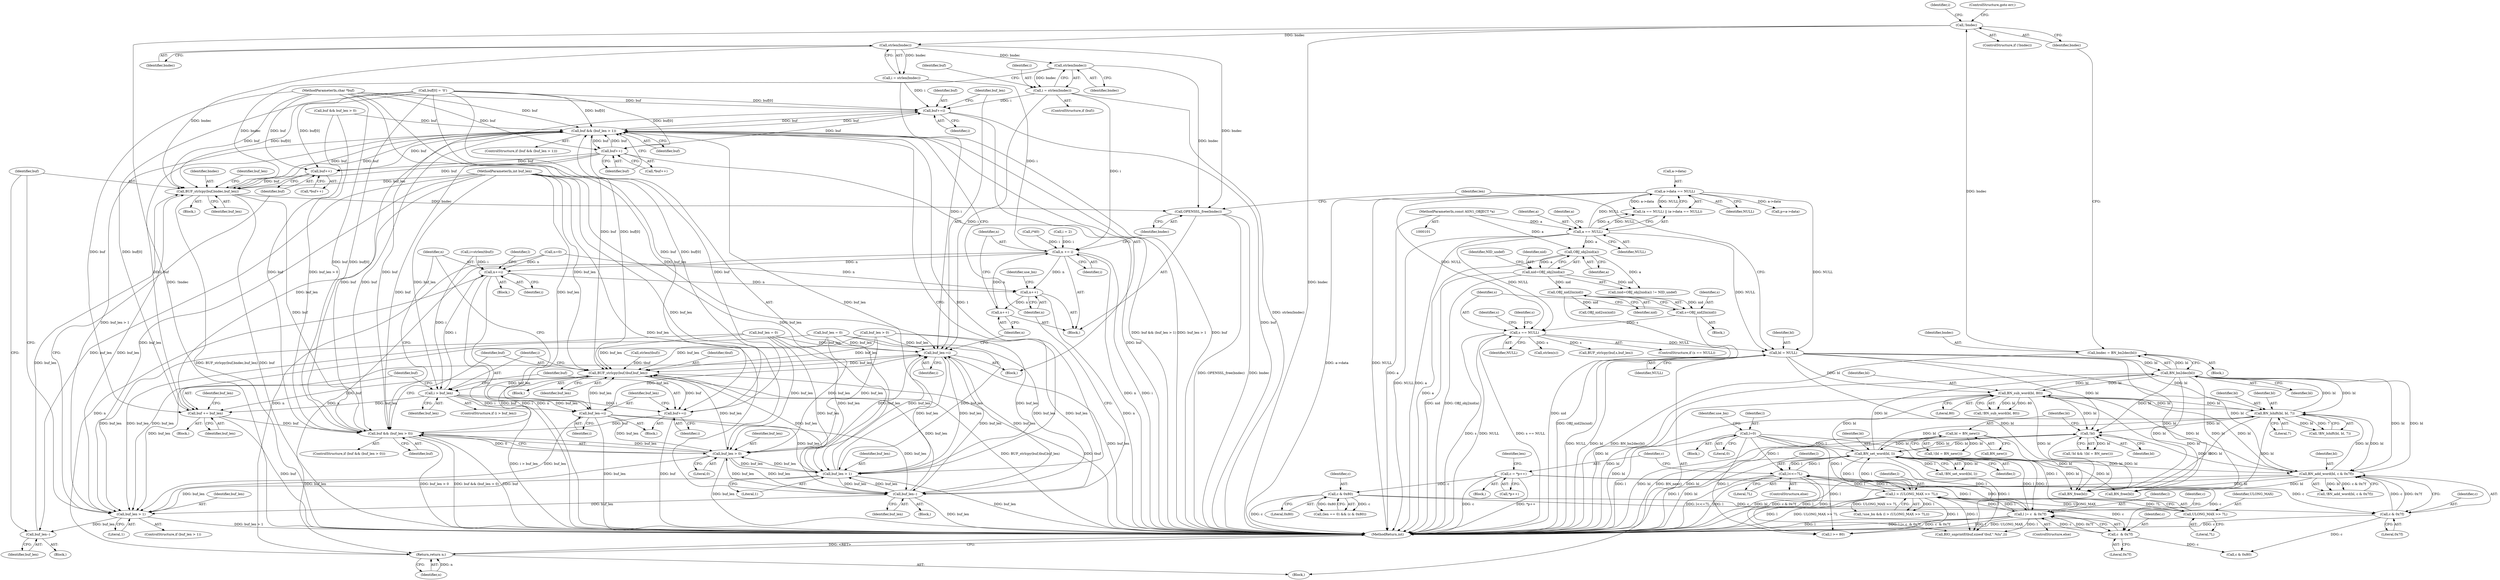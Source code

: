 digraph "0_openssl_0042fb5fd1c9d257d713b15a1f45da05cf5c1c87@API" {
"1000384" [label="(Call,strlen(bndec))"];
"1000378" [label="(Call,strlen(bndec))"];
"1000373" [label="(Call,!bndec)"];
"1000368" [label="(Call,bndec = BN_bn2dec(bl))"];
"1000370" [label="(Call,BN_bn2dec(bl))"];
"1000311" [label="(Call,BN_sub_word(bl, 80))"];
"1000283" [label="(Call,BN_lshift(bl, bl, 7))"];
"1000194" [label="(Call,bl = NULL)"];
"1000136" [label="(Call,a->data == NULL)"];
"1000133" [label="(Call,a == NULL)"];
"1000104" [label="(MethodParameterIn,const ASN1_OBJECT *a)"];
"1000159" [label="(Call,s == NULL)"];
"1000154" [label="(Call,s=OBJ_nid2ln(nid))"];
"1000156" [label="(Call,OBJ_nid2ln(nid))"];
"1000148" [label="(Call,nid=OBJ_obj2nid(a))"];
"1000150" [label="(Call,OBJ_obj2nid(a))"];
"1000271" [label="(Call,BN_set_word(bl, l))"];
"1000262" [label="(Call,!bl)"];
"1000232" [label="(Call,BN_add_word(bl, c & 0x7f))"];
"1000234" [label="(Call,c & 0x7f)"];
"1000211" [label="(Call,c = *p++)"];
"1000223" [label="(Call,c & 0x80)"];
"1000265" [label="(Call,bl = BN_new())"];
"1000289" [label="(Call,l<<=7L)"];
"1000254" [label="(Call,l > (ULONG_MAX >> 7L))"];
"1000239" [label="(Call,l |= c  & 0x7f)"];
"1000202" [label="(Call,l=0)"];
"1000241" [label="(Call,c  & 0x7f)"];
"1000256" [label="(Call,ULONG_MAX >> 7L)"];
"1000382" [label="(Call,i = strlen(bndec))"];
"1000414" [label="(Call,buf+=i)"];
"1000343" [label="(Call,buf && (buf_len > 1))"];
"1000351" [label="(Call,buf++)"];
"1000396" [label="(Call,buf++)"];
"1000405" [label="(Call,BUF_strlcpy(buf,bndec,buf_len))"];
"1000425" [label="(Call,OPENSSL_free(bndec))"];
"1000440" [label="(Call,buf && (buf_len > 0))"];
"1000446" [label="(Call,BUF_strlcpy(buf,tbuf,buf_len))"];
"1000451" [label="(Call,i > buf_len)"];
"1000455" [label="(Call,buf += buf_len)"];
"1000463" [label="(Call,buf+=i)"];
"1000466" [label="(Call,buf_len-=i)"];
"1000345" [label="(Call,buf_len > 1)"];
"1000360" [label="(Call,buf_len--)"];
"1000390" [label="(Call,buf_len > 1)"];
"1000403" [label="(Call,buf_len--)"];
"1000417" [label="(Call,buf_len-=i)"];
"1000442" [label="(Call,buf_len > 0)"];
"1000469" [label="(Call,n+=i)"];
"1000362" [label="(Call,n++)"];
"1000420" [label="(Call,n++)"];
"1000422" [label="(Call,n += i)"];
"1000479" [label="(Return,return n;)"];
"1000379" [label="(Identifier,bndec)"];
"1000360" [label="(Call,buf_len--)"];
"1000339" [label="(Call,i*40)"];
"1000242" [label="(Identifier,c)"];
"1000311" [label="(Call,BN_sub_word(bl, 80))"];
"1000376" [label="(Call,i = strlen(bndec))"];
"1000417" [label="(Call,buf_len-=i)"];
"1000413" [label="(Block,)"];
"1000186" [label="(Call,p=a->data)"];
"1000285" [label="(Identifier,bl)"];
"1000265" [label="(Call,bl = BN_new())"];
"1000419" [label="(Identifier,i)"];
"1000258" [label="(Literal,7L)"];
"1000234" [label="(Call,c & 0x7f)"];
"1000150" [label="(Call,OBJ_obj2nid(a))"];
"1000422" [label="(Call,n += i)"];
"1000382" [label="(Call,i = strlen(bndec))"];
"1000416" [label="(Identifier,i)"];
"1000163" [label="(Identifier,s)"];
"1000271" [label="(Call,BN_set_word(bl, l))"];
"1000346" [label="(Identifier,buf_len)"];
"1000374" [label="(Identifier,bndec)"];
"1000134" [label="(Identifier,a)"];
"1000294" [label="(Block,)"];
"1000428" [label="(Block,)"];
"1000456" [label="(Identifier,buf)"];
"1000194" [label="(Call,bl = NULL)"];
"1000159" [label="(Call,s == NULL)"];
"1000403" [label="(Call,buf_len--)"];
"1000410" [label="(Identifier,buf_len)"];
"1000420" [label="(Call,n++)"];
"1000373" [label="(Call,!bndec)"];
"1000343" [label="(Call,buf && (buf_len > 1))"];
"1000255" [label="(Identifier,l)"];
"1000263" [label="(Identifier,bl)"];
"1000225" [label="(Literal,0x80)"];
"1000362" [label="(Call,n++)"];
"1000254" [label="(Call,l > (ULONG_MAX >> 7L))"];
"1000465" [label="(Identifier,i)"];
"1000158" [label="(ControlStructure,if (s == NULL))"];
"1000351" [label="(Call,buf++)"];
"1000442" [label="(Call,buf_len > 0)"];
"1000447" [label="(Identifier,buf)"];
"1000458" [label="(Call,buf_len = 0)"];
"1000213" [label="(Call,*p++)"];
"1000453" [label="(Identifier,buf_len)"];
"1000435" [label="(Call,i=strlen(tbuf))"];
"1000251" [label="(Call,!use_bn && (l > (ULONG_MAX >> 7L)))"];
"1000202" [label="(Call,l=0)"];
"1000133" [label="(Call,a == NULL)"];
"1000154" [label="(Call,s=OBJ_nid2ln(nid))"];
"1000201" [label="(Block,)"];
"1000121" [label="(Call,buf && buf_len > 0)"];
"1000407" [label="(Identifier,bndec)"];
"1000404" [label="(Identifier,buf_len)"];
"1000439" [label="(ControlStructure,if (buf && (buf_len > 0)))"];
"1000421" [label="(Identifier,n)"];
"1000347" [label="(Literal,1)"];
"1000256" [label="(Call,ULONG_MAX >> 7L)"];
"1000219" [label="(Call,(len == 0) && (c & 0x80))"];
"1000283" [label="(Call,BN_lshift(bl, bl, 7))"];
"1000418" [label="(Identifier,buf_len)"];
"1000286" [label="(Literal,7)"];
"1000470" [label="(Identifier,n)"];
"1000455" [label="(Call,buf += buf_len)"];
"1000240" [label="(Identifier,l)"];
"1000462" [label="(Block,)"];
"1000212" [label="(Identifier,c)"];
"1000440" [label="(Call,buf && (buf_len > 0))"];
"1000393" [label="(Block,)"];
"1000423" [label="(Identifier,n)"];
"1000352" [label="(Identifier,buf)"];
"1000383" [label="(Identifier,i)"];
"1000284" [label="(Identifier,bl)"];
"1000445" [label="(Block,)"];
"1000206" [label="(Identifier,use_bn)"];
"1000164" [label="(Call,OBJ_nid2sn(nid))"];
"1000273" [label="(Identifier,l)"];
"1000147" [label="(Call,(nid=OBJ_obj2nid(a)) != NID_undef)"];
"1000261" [label="(Call,!bl && !(bl = BN_new()))"];
"1000388" [label="(Block,)"];
"1000451" [label="(Call,i > buf_len)"];
"1000457" [label="(Identifier,buf_len)"];
"1000415" [label="(Identifier,buf)"];
"1000312" [label="(Identifier,bl)"];
"1000480" [label="(Identifier,n)"];
"1000138" [label="(Identifier,a)"];
"1000196" [label="(Identifier,NULL)"];
"1000477" [label="(Call,BN_free(bl))"];
"1000157" [label="(Identifier,nid)"];
"1000223" [label="(Call,c & 0x80)"];
"1000387" [label="(Identifier,buf)"];
"1000109" [label="(Call,n=0)"];
"1000363" [label="(Identifier,n)"];
"1000450" [label="(ControlStructure,if (i > buf_len))"];
"1000211" [label="(Call,c = *p++)"];
"1000153" [label="(Block,)"];
"1000103" [label="(MethodParameterIn,int buf_len)"];
"1000377" [label="(Identifier,i)"];
"1000156" [label="(Call,OBJ_nid2ln(nid))"];
"1000291" [label="(Literal,7L)"];
"1000429" [label="(Call,BIO_snprintf(tbuf,sizeof tbuf,\".%lu\",l))"];
"1000371" [label="(Identifier,bl)"];
"1000484" [label="(Call,BN_free(bl))"];
"1000368" [label="(Call,bndec = BN_bn2dec(bl))"];
"1000262" [label="(Call,!bl)"];
"1000290" [label="(Identifier,l)"];
"1000270" [label="(Call,!BN_set_word(bl, l))"];
"1000123" [label="(Call,buf_len > 0)"];
"1000489" [label="(MethodReturn,int)"];
"1000469" [label="(Call,n+=i)"];
"1000414" [label="(Call,buf+=i)"];
"1000344" [label="(Identifier,buf)"];
"1000241" [label="(Call,c  & 0x7f)"];
"1000140" [label="(Identifier,NULL)"];
"1000232" [label="(Call,BN_add_word(bl, c & 0x7f))"];
"1000209" [label="(Block,)"];
"1000372" [label="(ControlStructure,if (!bndec))"];
"1000235" [label="(Identifier,c)"];
"1000161" [label="(Identifier,NULL)"];
"1000257" [label="(Identifier,ULONG_MAX)"];
"1000236" [label="(Literal,0x7f)"];
"1000350" [label="(Call,*buf++)"];
"1000137" [label="(Call,a->data)"];
"1000303" [label="(Call,i = 2)"];
"1000342" [label="(ControlStructure,if (buf && (buf_len > 1)))"];
"1000282" [label="(Call,!BN_lshift(bl, bl, 7))"];
"1000199" [label="(Identifier,len)"];
"1000155" [label="(Identifier,s)"];
"1000408" [label="(Identifier,buf_len)"];
"1000247" [label="(Identifier,c)"];
"1000204" [label="(Literal,0)"];
"1000425" [label="(Call,OPENSSL_free(bndec))"];
"1000136" [label="(Call,a->data == NULL)"];
"1000177" [label="(Call,strlen(s))"];
"1000167" [label="(Identifier,s)"];
"1000448" [label="(Identifier,tbuf)"];
"1000473" [label="(Identifier,l)"];
"1000395" [label="(Call,*buf++)"];
"1000406" [label="(Identifier,buf)"];
"1000195" [label="(Identifier,bl)"];
"1000459" [label="(Identifier,buf_len)"];
"1000463" [label="(Call,buf+=i)"];
"1000452" [label="(Identifier,i)"];
"1000106" [label="(Block,)"];
"1000267" [label="(Call,BN_new())"];
"1000437" [label="(Call,strlen(tbuf))"];
"1000466" [label="(Call,buf_len-=i)"];
"1000171" [label="(Call,BUF_strlcpy(buf,s,buf_len))"];
"1000238" [label="(ControlStructure,else)"];
"1000397" [label="(Identifier,buf)"];
"1000365" [label="(Identifier,use_bn)"];
"1000149" [label="(Identifier,nid)"];
"1000246" [label="(Call,c & 0x80)"];
"1000151" [label="(Identifier,a)"];
"1000272" [label="(Identifier,bl)"];
"1000239" [label="(Call,l |= c  & 0x7f)"];
"1000264" [label="(Call,!(bl = BN_new()))"];
"1000479" [label="(Return,return n;)"];
"1000366" [label="(Block,)"];
"1000313" [label="(Literal,80)"];
"1000160" [label="(Identifier,s)"];
"1000361" [label="(Identifier,buf_len)"];
"1000369" [label="(Identifier,bndec)"];
"1000266" [label="(Identifier,bl)"];
"1000389" [label="(ControlStructure,if (buf_len > 1))"];
"1000446" [label="(Call,BUF_strlcpy(buf,tbuf,buf_len))"];
"1000203" [label="(Identifier,l)"];
"1000345" [label="(Call,buf_len > 1)"];
"1000348" [label="(Block,)"];
"1000224" [label="(Identifier,c)"];
"1000233" [label="(Identifier,bl)"];
"1000444" [label="(Literal,0)"];
"1000380" [label="(ControlStructure,if (buf))"];
"1000467" [label="(Identifier,buf_len)"];
"1000385" [label="(Identifier,bndec)"];
"1000152" [label="(Identifier,NID_undef)"];
"1000288" [label="(ControlStructure,else)"];
"1000126" [label="(Call,buf[0] = '\0')"];
"1000299" [label="(Call,l >= 80)"];
"1000243" [label="(Literal,0x7f)"];
"1000391" [label="(Identifier,buf_len)"];
"1000424" [label="(Identifier,i)"];
"1000148" [label="(Call,nid=OBJ_obj2nid(a))"];
"1000378" [label="(Call,strlen(bndec))"];
"1000132" [label="(Call,(a == NULL) || (a->data == NULL))"];
"1000135" [label="(Identifier,NULL)"];
"1000384" [label="(Call,strlen(bndec))"];
"1000405" [label="(Call,BUF_strlcpy(buf,bndec,buf_len))"];
"1000289" [label="(Call,l<<=7L)"];
"1000396" [label="(Call,buf++)"];
"1000449" [label="(Identifier,buf_len)"];
"1000390" [label="(Call,buf_len > 1)"];
"1000454" [label="(Block,)"];
"1000375" [label="(ControlStructure,goto err;)"];
"1000441" [label="(Identifier,buf)"];
"1000468" [label="(Identifier,i)"];
"1000426" [label="(Identifier,bndec)"];
"1000231" [label="(Call,!BN_add_word(bl, c & 0x7f))"];
"1000464" [label="(Identifier,buf)"];
"1000471" [label="(Identifier,i)"];
"1000310" [label="(Call,!BN_sub_word(bl, 80))"];
"1000104" [label="(MethodParameterIn,const ASN1_OBJECT *a)"];
"1000443" [label="(Identifier,buf_len)"];
"1000409" [label="(Call,buf_len = 0)"];
"1000102" [label="(MethodParameterIn,char *buf)"];
"1000392" [label="(Literal,1)"];
"1000217" [label="(Identifier,len)"];
"1000370" [label="(Call,BN_bn2dec(bl))"];
"1000384" -> "1000382"  [label="AST: "];
"1000384" -> "1000385"  [label="CFG: "];
"1000385" -> "1000384"  [label="AST: "];
"1000382" -> "1000384"  [label="CFG: "];
"1000384" -> "1000382"  [label="DDG: bndec"];
"1000378" -> "1000384"  [label="DDG: bndec"];
"1000384" -> "1000405"  [label="DDG: bndec"];
"1000384" -> "1000425"  [label="DDG: bndec"];
"1000378" -> "1000376"  [label="AST: "];
"1000378" -> "1000379"  [label="CFG: "];
"1000379" -> "1000378"  [label="AST: "];
"1000376" -> "1000378"  [label="CFG: "];
"1000378" -> "1000376"  [label="DDG: bndec"];
"1000373" -> "1000378"  [label="DDG: bndec"];
"1000378" -> "1000405"  [label="DDG: bndec"];
"1000378" -> "1000425"  [label="DDG: bndec"];
"1000373" -> "1000372"  [label="AST: "];
"1000373" -> "1000374"  [label="CFG: "];
"1000374" -> "1000373"  [label="AST: "];
"1000375" -> "1000373"  [label="CFG: "];
"1000377" -> "1000373"  [label="CFG: "];
"1000373" -> "1000489"  [label="DDG: !bndec"];
"1000373" -> "1000489"  [label="DDG: bndec"];
"1000368" -> "1000373"  [label="DDG: bndec"];
"1000368" -> "1000366"  [label="AST: "];
"1000368" -> "1000370"  [label="CFG: "];
"1000369" -> "1000368"  [label="AST: "];
"1000370" -> "1000368"  [label="AST: "];
"1000374" -> "1000368"  [label="CFG: "];
"1000368" -> "1000489"  [label="DDG: BN_bn2dec(bl)"];
"1000370" -> "1000368"  [label="DDG: bl"];
"1000370" -> "1000371"  [label="CFG: "];
"1000371" -> "1000370"  [label="AST: "];
"1000370" -> "1000489"  [label="DDG: bl"];
"1000370" -> "1000232"  [label="DDG: bl"];
"1000370" -> "1000262"  [label="DDG: bl"];
"1000370" -> "1000283"  [label="DDG: bl"];
"1000370" -> "1000311"  [label="DDG: bl"];
"1000311" -> "1000370"  [label="DDG: bl"];
"1000283" -> "1000370"  [label="DDG: bl"];
"1000194" -> "1000370"  [label="DDG: bl"];
"1000271" -> "1000370"  [label="DDG: bl"];
"1000232" -> "1000370"  [label="DDG: bl"];
"1000370" -> "1000477"  [label="DDG: bl"];
"1000370" -> "1000484"  [label="DDG: bl"];
"1000311" -> "1000310"  [label="AST: "];
"1000311" -> "1000313"  [label="CFG: "];
"1000312" -> "1000311"  [label="AST: "];
"1000313" -> "1000311"  [label="AST: "];
"1000310" -> "1000311"  [label="CFG: "];
"1000311" -> "1000489"  [label="DDG: bl"];
"1000311" -> "1000232"  [label="DDG: bl"];
"1000311" -> "1000262"  [label="DDG: bl"];
"1000311" -> "1000283"  [label="DDG: bl"];
"1000311" -> "1000310"  [label="DDG: bl"];
"1000311" -> "1000310"  [label="DDG: 80"];
"1000283" -> "1000311"  [label="DDG: bl"];
"1000194" -> "1000311"  [label="DDG: bl"];
"1000271" -> "1000311"  [label="DDG: bl"];
"1000232" -> "1000311"  [label="DDG: bl"];
"1000311" -> "1000477"  [label="DDG: bl"];
"1000311" -> "1000484"  [label="DDG: bl"];
"1000283" -> "1000282"  [label="AST: "];
"1000283" -> "1000286"  [label="CFG: "];
"1000284" -> "1000283"  [label="AST: "];
"1000285" -> "1000283"  [label="AST: "];
"1000286" -> "1000283"  [label="AST: "];
"1000282" -> "1000283"  [label="CFG: "];
"1000283" -> "1000489"  [label="DDG: bl"];
"1000283" -> "1000232"  [label="DDG: bl"];
"1000283" -> "1000262"  [label="DDG: bl"];
"1000283" -> "1000282"  [label="DDG: bl"];
"1000283" -> "1000282"  [label="DDG: 7"];
"1000194" -> "1000283"  [label="DDG: bl"];
"1000271" -> "1000283"  [label="DDG: bl"];
"1000232" -> "1000283"  [label="DDG: bl"];
"1000283" -> "1000477"  [label="DDG: bl"];
"1000283" -> "1000484"  [label="DDG: bl"];
"1000194" -> "1000106"  [label="AST: "];
"1000194" -> "1000196"  [label="CFG: "];
"1000195" -> "1000194"  [label="AST: "];
"1000196" -> "1000194"  [label="AST: "];
"1000199" -> "1000194"  [label="CFG: "];
"1000194" -> "1000489"  [label="DDG: bl"];
"1000194" -> "1000489"  [label="DDG: NULL"];
"1000136" -> "1000194"  [label="DDG: NULL"];
"1000133" -> "1000194"  [label="DDG: NULL"];
"1000159" -> "1000194"  [label="DDG: NULL"];
"1000194" -> "1000232"  [label="DDG: bl"];
"1000194" -> "1000262"  [label="DDG: bl"];
"1000194" -> "1000477"  [label="DDG: bl"];
"1000194" -> "1000484"  [label="DDG: bl"];
"1000136" -> "1000132"  [label="AST: "];
"1000136" -> "1000140"  [label="CFG: "];
"1000137" -> "1000136"  [label="AST: "];
"1000140" -> "1000136"  [label="AST: "];
"1000132" -> "1000136"  [label="CFG: "];
"1000136" -> "1000489"  [label="DDG: NULL"];
"1000136" -> "1000489"  [label="DDG: a->data"];
"1000136" -> "1000132"  [label="DDG: a->data"];
"1000136" -> "1000132"  [label="DDG: NULL"];
"1000133" -> "1000136"  [label="DDG: NULL"];
"1000136" -> "1000159"  [label="DDG: NULL"];
"1000136" -> "1000186"  [label="DDG: a->data"];
"1000133" -> "1000132"  [label="AST: "];
"1000133" -> "1000135"  [label="CFG: "];
"1000134" -> "1000133"  [label="AST: "];
"1000135" -> "1000133"  [label="AST: "];
"1000138" -> "1000133"  [label="CFG: "];
"1000132" -> "1000133"  [label="CFG: "];
"1000133" -> "1000489"  [label="DDG: a"];
"1000133" -> "1000489"  [label="DDG: NULL"];
"1000133" -> "1000132"  [label="DDG: a"];
"1000133" -> "1000132"  [label="DDG: NULL"];
"1000104" -> "1000133"  [label="DDG: a"];
"1000133" -> "1000150"  [label="DDG: a"];
"1000133" -> "1000159"  [label="DDG: NULL"];
"1000104" -> "1000101"  [label="AST: "];
"1000104" -> "1000489"  [label="DDG: a"];
"1000104" -> "1000150"  [label="DDG: a"];
"1000159" -> "1000158"  [label="AST: "];
"1000159" -> "1000161"  [label="CFG: "];
"1000160" -> "1000159"  [label="AST: "];
"1000161" -> "1000159"  [label="AST: "];
"1000163" -> "1000159"  [label="CFG: "];
"1000167" -> "1000159"  [label="CFG: "];
"1000159" -> "1000489"  [label="DDG: s == NULL"];
"1000159" -> "1000489"  [label="DDG: s"];
"1000159" -> "1000489"  [label="DDG: NULL"];
"1000154" -> "1000159"  [label="DDG: s"];
"1000159" -> "1000171"  [label="DDG: s"];
"1000159" -> "1000177"  [label="DDG: s"];
"1000154" -> "1000153"  [label="AST: "];
"1000154" -> "1000156"  [label="CFG: "];
"1000155" -> "1000154"  [label="AST: "];
"1000156" -> "1000154"  [label="AST: "];
"1000160" -> "1000154"  [label="CFG: "];
"1000154" -> "1000489"  [label="DDG: OBJ_nid2ln(nid)"];
"1000156" -> "1000154"  [label="DDG: nid"];
"1000156" -> "1000157"  [label="CFG: "];
"1000157" -> "1000156"  [label="AST: "];
"1000156" -> "1000489"  [label="DDG: nid"];
"1000148" -> "1000156"  [label="DDG: nid"];
"1000156" -> "1000164"  [label="DDG: nid"];
"1000148" -> "1000147"  [label="AST: "];
"1000148" -> "1000150"  [label="CFG: "];
"1000149" -> "1000148"  [label="AST: "];
"1000150" -> "1000148"  [label="AST: "];
"1000152" -> "1000148"  [label="CFG: "];
"1000148" -> "1000489"  [label="DDG: nid"];
"1000148" -> "1000489"  [label="DDG: OBJ_obj2nid(a)"];
"1000148" -> "1000147"  [label="DDG: nid"];
"1000150" -> "1000148"  [label="DDG: a"];
"1000150" -> "1000151"  [label="CFG: "];
"1000151" -> "1000150"  [label="AST: "];
"1000150" -> "1000489"  [label="DDG: a"];
"1000150" -> "1000147"  [label="DDG: a"];
"1000271" -> "1000270"  [label="AST: "];
"1000271" -> "1000273"  [label="CFG: "];
"1000272" -> "1000271"  [label="AST: "];
"1000273" -> "1000271"  [label="AST: "];
"1000270" -> "1000271"  [label="CFG: "];
"1000271" -> "1000489"  [label="DDG: l"];
"1000271" -> "1000489"  [label="DDG: bl"];
"1000271" -> "1000232"  [label="DDG: bl"];
"1000271" -> "1000239"  [label="DDG: l"];
"1000271" -> "1000254"  [label="DDG: l"];
"1000271" -> "1000262"  [label="DDG: bl"];
"1000271" -> "1000270"  [label="DDG: bl"];
"1000271" -> "1000270"  [label="DDG: l"];
"1000262" -> "1000271"  [label="DDG: bl"];
"1000265" -> "1000271"  [label="DDG: bl"];
"1000289" -> "1000271"  [label="DDG: l"];
"1000254" -> "1000271"  [label="DDG: l"];
"1000239" -> "1000271"  [label="DDG: l"];
"1000202" -> "1000271"  [label="DDG: l"];
"1000271" -> "1000289"  [label="DDG: l"];
"1000271" -> "1000299"  [label="DDG: l"];
"1000271" -> "1000429"  [label="DDG: l"];
"1000271" -> "1000477"  [label="DDG: bl"];
"1000271" -> "1000484"  [label="DDG: bl"];
"1000262" -> "1000261"  [label="AST: "];
"1000262" -> "1000263"  [label="CFG: "];
"1000263" -> "1000262"  [label="AST: "];
"1000266" -> "1000262"  [label="CFG: "];
"1000261" -> "1000262"  [label="CFG: "];
"1000262" -> "1000489"  [label="DDG: bl"];
"1000262" -> "1000261"  [label="DDG: bl"];
"1000232" -> "1000262"  [label="DDG: bl"];
"1000262" -> "1000484"  [label="DDG: bl"];
"1000232" -> "1000231"  [label="AST: "];
"1000232" -> "1000234"  [label="CFG: "];
"1000233" -> "1000232"  [label="AST: "];
"1000234" -> "1000232"  [label="AST: "];
"1000231" -> "1000232"  [label="CFG: "];
"1000232" -> "1000489"  [label="DDG: bl"];
"1000232" -> "1000489"  [label="DDG: c & 0x7f"];
"1000232" -> "1000231"  [label="DDG: bl"];
"1000232" -> "1000231"  [label="DDG: c & 0x7f"];
"1000234" -> "1000232"  [label="DDG: c"];
"1000234" -> "1000232"  [label="DDG: 0x7f"];
"1000232" -> "1000477"  [label="DDG: bl"];
"1000232" -> "1000484"  [label="DDG: bl"];
"1000234" -> "1000236"  [label="CFG: "];
"1000235" -> "1000234"  [label="AST: "];
"1000236" -> "1000234"  [label="AST: "];
"1000234" -> "1000489"  [label="DDG: c"];
"1000211" -> "1000234"  [label="DDG: c"];
"1000223" -> "1000234"  [label="DDG: c"];
"1000234" -> "1000246"  [label="DDG: c"];
"1000211" -> "1000209"  [label="AST: "];
"1000211" -> "1000213"  [label="CFG: "];
"1000212" -> "1000211"  [label="AST: "];
"1000213" -> "1000211"  [label="AST: "];
"1000217" -> "1000211"  [label="CFG: "];
"1000211" -> "1000489"  [label="DDG: c"];
"1000211" -> "1000489"  [label="DDG: *p++"];
"1000211" -> "1000223"  [label="DDG: c"];
"1000211" -> "1000241"  [label="DDG: c"];
"1000223" -> "1000219"  [label="AST: "];
"1000223" -> "1000225"  [label="CFG: "];
"1000224" -> "1000223"  [label="AST: "];
"1000225" -> "1000223"  [label="AST: "];
"1000219" -> "1000223"  [label="CFG: "];
"1000223" -> "1000489"  [label="DDG: c"];
"1000223" -> "1000219"  [label="DDG: c"];
"1000223" -> "1000219"  [label="DDG: 0x80"];
"1000223" -> "1000241"  [label="DDG: c"];
"1000265" -> "1000264"  [label="AST: "];
"1000265" -> "1000267"  [label="CFG: "];
"1000266" -> "1000265"  [label="AST: "];
"1000267" -> "1000265"  [label="AST: "];
"1000264" -> "1000265"  [label="CFG: "];
"1000265" -> "1000489"  [label="DDG: BN_new()"];
"1000265" -> "1000489"  [label="DDG: bl"];
"1000265" -> "1000264"  [label="DDG: bl"];
"1000265" -> "1000484"  [label="DDG: bl"];
"1000289" -> "1000288"  [label="AST: "];
"1000289" -> "1000291"  [label="CFG: "];
"1000290" -> "1000289"  [label="AST: "];
"1000291" -> "1000289"  [label="AST: "];
"1000212" -> "1000289"  [label="CFG: "];
"1000289" -> "1000489"  [label="DDG: l"];
"1000289" -> "1000489"  [label="DDG: l<<=7L"];
"1000289" -> "1000239"  [label="DDG: l"];
"1000289" -> "1000254"  [label="DDG: l"];
"1000254" -> "1000289"  [label="DDG: l"];
"1000239" -> "1000289"  [label="DDG: l"];
"1000202" -> "1000289"  [label="DDG: l"];
"1000289" -> "1000299"  [label="DDG: l"];
"1000289" -> "1000429"  [label="DDG: l"];
"1000254" -> "1000251"  [label="AST: "];
"1000254" -> "1000256"  [label="CFG: "];
"1000255" -> "1000254"  [label="AST: "];
"1000256" -> "1000254"  [label="AST: "];
"1000251" -> "1000254"  [label="CFG: "];
"1000254" -> "1000489"  [label="DDG: l"];
"1000254" -> "1000489"  [label="DDG: ULONG_MAX >> 7L"];
"1000254" -> "1000239"  [label="DDG: l"];
"1000254" -> "1000251"  [label="DDG: l"];
"1000254" -> "1000251"  [label="DDG: ULONG_MAX >> 7L"];
"1000239" -> "1000254"  [label="DDG: l"];
"1000202" -> "1000254"  [label="DDG: l"];
"1000256" -> "1000254"  [label="DDG: ULONG_MAX"];
"1000256" -> "1000254"  [label="DDG: 7L"];
"1000254" -> "1000299"  [label="DDG: l"];
"1000254" -> "1000429"  [label="DDG: l"];
"1000239" -> "1000238"  [label="AST: "];
"1000239" -> "1000241"  [label="CFG: "];
"1000240" -> "1000239"  [label="AST: "];
"1000241" -> "1000239"  [label="AST: "];
"1000247" -> "1000239"  [label="CFG: "];
"1000239" -> "1000489"  [label="DDG: l |= c  & 0x7f"];
"1000239" -> "1000489"  [label="DDG: l"];
"1000239" -> "1000489"  [label="DDG: c  & 0x7f"];
"1000202" -> "1000239"  [label="DDG: l"];
"1000241" -> "1000239"  [label="DDG: c"];
"1000241" -> "1000239"  [label="DDG: 0x7f"];
"1000239" -> "1000299"  [label="DDG: l"];
"1000239" -> "1000429"  [label="DDG: l"];
"1000202" -> "1000201"  [label="AST: "];
"1000202" -> "1000204"  [label="CFG: "];
"1000203" -> "1000202"  [label="AST: "];
"1000204" -> "1000202"  [label="AST: "];
"1000206" -> "1000202"  [label="CFG: "];
"1000202" -> "1000489"  [label="DDG: l"];
"1000202" -> "1000299"  [label="DDG: l"];
"1000202" -> "1000429"  [label="DDG: l"];
"1000241" -> "1000243"  [label="CFG: "];
"1000242" -> "1000241"  [label="AST: "];
"1000243" -> "1000241"  [label="AST: "];
"1000241" -> "1000246"  [label="DDG: c"];
"1000256" -> "1000258"  [label="CFG: "];
"1000257" -> "1000256"  [label="AST: "];
"1000258" -> "1000256"  [label="AST: "];
"1000256" -> "1000489"  [label="DDG: ULONG_MAX"];
"1000382" -> "1000380"  [label="AST: "];
"1000383" -> "1000382"  [label="AST: "];
"1000387" -> "1000382"  [label="CFG: "];
"1000382" -> "1000489"  [label="DDG: strlen(bndec)"];
"1000382" -> "1000414"  [label="DDG: i"];
"1000382" -> "1000417"  [label="DDG: i"];
"1000382" -> "1000422"  [label="DDG: i"];
"1000414" -> "1000413"  [label="AST: "];
"1000414" -> "1000416"  [label="CFG: "];
"1000415" -> "1000414"  [label="AST: "];
"1000416" -> "1000414"  [label="AST: "];
"1000418" -> "1000414"  [label="CFG: "];
"1000414" -> "1000489"  [label="DDG: buf"];
"1000414" -> "1000343"  [label="DDG: buf"];
"1000376" -> "1000414"  [label="DDG: i"];
"1000343" -> "1000414"  [label="DDG: buf"];
"1000126" -> "1000414"  [label="DDG: buf[0]"];
"1000351" -> "1000414"  [label="DDG: buf"];
"1000102" -> "1000414"  [label="DDG: buf"];
"1000414" -> "1000440"  [label="DDG: buf"];
"1000343" -> "1000342"  [label="AST: "];
"1000343" -> "1000344"  [label="CFG: "];
"1000343" -> "1000345"  [label="CFG: "];
"1000344" -> "1000343"  [label="AST: "];
"1000345" -> "1000343"  [label="AST: "];
"1000352" -> "1000343"  [label="CFG: "];
"1000363" -> "1000343"  [label="CFG: "];
"1000343" -> "1000489"  [label="DDG: buf"];
"1000343" -> "1000489"  [label="DDG: buf && (buf_len > 1)"];
"1000343" -> "1000489"  [label="DDG: buf_len > 1"];
"1000126" -> "1000343"  [label="DDG: buf[0]"];
"1000455" -> "1000343"  [label="DDG: buf"];
"1000463" -> "1000343"  [label="DDG: buf"];
"1000121" -> "1000343"  [label="DDG: buf"];
"1000405" -> "1000343"  [label="DDG: buf"];
"1000440" -> "1000343"  [label="DDG: buf"];
"1000351" -> "1000343"  [label="DDG: buf"];
"1000102" -> "1000343"  [label="DDG: buf"];
"1000390" -> "1000343"  [label="DDG: buf_len > 1"];
"1000345" -> "1000343"  [label="DDG: buf_len"];
"1000345" -> "1000343"  [label="DDG: 1"];
"1000343" -> "1000351"  [label="DDG: buf"];
"1000343" -> "1000396"  [label="DDG: buf"];
"1000343" -> "1000405"  [label="DDG: buf"];
"1000343" -> "1000440"  [label="DDG: buf"];
"1000351" -> "1000350"  [label="AST: "];
"1000351" -> "1000352"  [label="CFG: "];
"1000352" -> "1000351"  [label="AST: "];
"1000350" -> "1000351"  [label="CFG: "];
"1000351" -> "1000489"  [label="DDG: buf"];
"1000126" -> "1000351"  [label="DDG: buf[0]"];
"1000102" -> "1000351"  [label="DDG: buf"];
"1000351" -> "1000396"  [label="DDG: buf"];
"1000351" -> "1000405"  [label="DDG: buf"];
"1000351" -> "1000440"  [label="DDG: buf"];
"1000396" -> "1000395"  [label="AST: "];
"1000396" -> "1000397"  [label="CFG: "];
"1000397" -> "1000396"  [label="AST: "];
"1000395" -> "1000396"  [label="CFG: "];
"1000126" -> "1000396"  [label="DDG: buf[0]"];
"1000102" -> "1000396"  [label="DDG: buf"];
"1000396" -> "1000405"  [label="DDG: buf"];
"1000405" -> "1000388"  [label="AST: "];
"1000405" -> "1000408"  [label="CFG: "];
"1000406" -> "1000405"  [label="AST: "];
"1000407" -> "1000405"  [label="AST: "];
"1000408" -> "1000405"  [label="AST: "];
"1000410" -> "1000405"  [label="CFG: "];
"1000405" -> "1000489"  [label="DDG: BUF_strlcpy(buf,bndec,buf_len)"];
"1000405" -> "1000489"  [label="DDG: buf"];
"1000126" -> "1000405"  [label="DDG: buf[0]"];
"1000102" -> "1000405"  [label="DDG: buf"];
"1000403" -> "1000405"  [label="DDG: buf_len"];
"1000390" -> "1000405"  [label="DDG: buf_len"];
"1000103" -> "1000405"  [label="DDG: buf_len"];
"1000405" -> "1000425"  [label="DDG: bndec"];
"1000405" -> "1000440"  [label="DDG: buf"];
"1000425" -> "1000294"  [label="AST: "];
"1000425" -> "1000426"  [label="CFG: "];
"1000426" -> "1000425"  [label="AST: "];
"1000199" -> "1000425"  [label="CFG: "];
"1000425" -> "1000489"  [label="DDG: bndec"];
"1000425" -> "1000489"  [label="DDG: OPENSSL_free(bndec)"];
"1000440" -> "1000439"  [label="AST: "];
"1000440" -> "1000441"  [label="CFG: "];
"1000440" -> "1000442"  [label="CFG: "];
"1000441" -> "1000440"  [label="AST: "];
"1000442" -> "1000440"  [label="AST: "];
"1000447" -> "1000440"  [label="CFG: "];
"1000470" -> "1000440"  [label="CFG: "];
"1000440" -> "1000489"  [label="DDG: buf_len > 0"];
"1000440" -> "1000489"  [label="DDG: buf && (buf_len > 0)"];
"1000440" -> "1000489"  [label="DDG: buf"];
"1000126" -> "1000440"  [label="DDG: buf[0]"];
"1000455" -> "1000440"  [label="DDG: buf"];
"1000463" -> "1000440"  [label="DDG: buf"];
"1000121" -> "1000440"  [label="DDG: buf"];
"1000121" -> "1000440"  [label="DDG: buf_len > 0"];
"1000102" -> "1000440"  [label="DDG: buf"];
"1000442" -> "1000440"  [label="DDG: buf_len"];
"1000442" -> "1000440"  [label="DDG: 0"];
"1000440" -> "1000446"  [label="DDG: buf"];
"1000446" -> "1000445"  [label="AST: "];
"1000446" -> "1000449"  [label="CFG: "];
"1000447" -> "1000446"  [label="AST: "];
"1000448" -> "1000446"  [label="AST: "];
"1000449" -> "1000446"  [label="AST: "];
"1000452" -> "1000446"  [label="CFG: "];
"1000446" -> "1000489"  [label="DDG: BUF_strlcpy(buf,tbuf,buf_len)"];
"1000446" -> "1000489"  [label="DDG: tbuf"];
"1000126" -> "1000446"  [label="DDG: buf[0]"];
"1000102" -> "1000446"  [label="DDG: buf"];
"1000437" -> "1000446"  [label="DDG: tbuf"];
"1000442" -> "1000446"  [label="DDG: buf_len"];
"1000466" -> "1000446"  [label="DDG: buf_len"];
"1000345" -> "1000446"  [label="DDG: buf_len"];
"1000123" -> "1000446"  [label="DDG: buf_len"];
"1000458" -> "1000446"  [label="DDG: buf_len"];
"1000360" -> "1000446"  [label="DDG: buf_len"];
"1000417" -> "1000446"  [label="DDG: buf_len"];
"1000409" -> "1000446"  [label="DDG: buf_len"];
"1000103" -> "1000446"  [label="DDG: buf_len"];
"1000446" -> "1000451"  [label="DDG: buf_len"];
"1000446" -> "1000455"  [label="DDG: buf"];
"1000446" -> "1000463"  [label="DDG: buf"];
"1000451" -> "1000450"  [label="AST: "];
"1000451" -> "1000453"  [label="CFG: "];
"1000452" -> "1000451"  [label="AST: "];
"1000453" -> "1000451"  [label="AST: "];
"1000456" -> "1000451"  [label="CFG: "];
"1000464" -> "1000451"  [label="CFG: "];
"1000451" -> "1000489"  [label="DDG: i > buf_len"];
"1000435" -> "1000451"  [label="DDG: i"];
"1000103" -> "1000451"  [label="DDG: buf_len"];
"1000451" -> "1000455"  [label="DDG: buf_len"];
"1000451" -> "1000463"  [label="DDG: i"];
"1000451" -> "1000466"  [label="DDG: i"];
"1000451" -> "1000466"  [label="DDG: buf_len"];
"1000451" -> "1000469"  [label="DDG: i"];
"1000455" -> "1000454"  [label="AST: "];
"1000455" -> "1000457"  [label="CFG: "];
"1000456" -> "1000455"  [label="AST: "];
"1000457" -> "1000455"  [label="AST: "];
"1000459" -> "1000455"  [label="CFG: "];
"1000455" -> "1000489"  [label="DDG: buf"];
"1000103" -> "1000455"  [label="DDG: buf_len"];
"1000126" -> "1000455"  [label="DDG: buf[0]"];
"1000102" -> "1000455"  [label="DDG: buf"];
"1000463" -> "1000462"  [label="AST: "];
"1000463" -> "1000465"  [label="CFG: "];
"1000464" -> "1000463"  [label="AST: "];
"1000465" -> "1000463"  [label="AST: "];
"1000467" -> "1000463"  [label="CFG: "];
"1000463" -> "1000489"  [label="DDG: buf"];
"1000126" -> "1000463"  [label="DDG: buf[0]"];
"1000102" -> "1000463"  [label="DDG: buf"];
"1000466" -> "1000462"  [label="AST: "];
"1000466" -> "1000468"  [label="CFG: "];
"1000467" -> "1000466"  [label="AST: "];
"1000468" -> "1000466"  [label="AST: "];
"1000470" -> "1000466"  [label="CFG: "];
"1000466" -> "1000489"  [label="DDG: buf_len"];
"1000466" -> "1000345"  [label="DDG: buf_len"];
"1000466" -> "1000360"  [label="DDG: buf_len"];
"1000466" -> "1000390"  [label="DDG: buf_len"];
"1000466" -> "1000417"  [label="DDG: buf_len"];
"1000466" -> "1000442"  [label="DDG: buf_len"];
"1000103" -> "1000466"  [label="DDG: buf_len"];
"1000345" -> "1000347"  [label="CFG: "];
"1000346" -> "1000345"  [label="AST: "];
"1000347" -> "1000345"  [label="AST: "];
"1000345" -> "1000489"  [label="DDG: buf_len"];
"1000442" -> "1000345"  [label="DDG: buf_len"];
"1000123" -> "1000345"  [label="DDG: buf_len"];
"1000458" -> "1000345"  [label="DDG: buf_len"];
"1000360" -> "1000345"  [label="DDG: buf_len"];
"1000417" -> "1000345"  [label="DDG: buf_len"];
"1000409" -> "1000345"  [label="DDG: buf_len"];
"1000103" -> "1000345"  [label="DDG: buf_len"];
"1000345" -> "1000360"  [label="DDG: buf_len"];
"1000345" -> "1000390"  [label="DDG: buf_len"];
"1000345" -> "1000417"  [label="DDG: buf_len"];
"1000345" -> "1000442"  [label="DDG: buf_len"];
"1000360" -> "1000348"  [label="AST: "];
"1000360" -> "1000361"  [label="CFG: "];
"1000361" -> "1000360"  [label="AST: "];
"1000363" -> "1000360"  [label="CFG: "];
"1000360" -> "1000489"  [label="DDG: buf_len"];
"1000442" -> "1000360"  [label="DDG: buf_len"];
"1000123" -> "1000360"  [label="DDG: buf_len"];
"1000458" -> "1000360"  [label="DDG: buf_len"];
"1000417" -> "1000360"  [label="DDG: buf_len"];
"1000409" -> "1000360"  [label="DDG: buf_len"];
"1000103" -> "1000360"  [label="DDG: buf_len"];
"1000360" -> "1000390"  [label="DDG: buf_len"];
"1000360" -> "1000417"  [label="DDG: buf_len"];
"1000360" -> "1000442"  [label="DDG: buf_len"];
"1000390" -> "1000389"  [label="AST: "];
"1000390" -> "1000392"  [label="CFG: "];
"1000391" -> "1000390"  [label="AST: "];
"1000392" -> "1000390"  [label="AST: "];
"1000397" -> "1000390"  [label="CFG: "];
"1000406" -> "1000390"  [label="CFG: "];
"1000390" -> "1000489"  [label="DDG: buf_len > 1"];
"1000442" -> "1000390"  [label="DDG: buf_len"];
"1000123" -> "1000390"  [label="DDG: buf_len"];
"1000458" -> "1000390"  [label="DDG: buf_len"];
"1000417" -> "1000390"  [label="DDG: buf_len"];
"1000409" -> "1000390"  [label="DDG: buf_len"];
"1000103" -> "1000390"  [label="DDG: buf_len"];
"1000390" -> "1000403"  [label="DDG: buf_len"];
"1000403" -> "1000393"  [label="AST: "];
"1000403" -> "1000404"  [label="CFG: "];
"1000404" -> "1000403"  [label="AST: "];
"1000406" -> "1000403"  [label="CFG: "];
"1000103" -> "1000403"  [label="DDG: buf_len"];
"1000417" -> "1000413"  [label="AST: "];
"1000417" -> "1000419"  [label="CFG: "];
"1000418" -> "1000417"  [label="AST: "];
"1000419" -> "1000417"  [label="AST: "];
"1000421" -> "1000417"  [label="CFG: "];
"1000417" -> "1000489"  [label="DDG: buf_len"];
"1000376" -> "1000417"  [label="DDG: i"];
"1000442" -> "1000417"  [label="DDG: buf_len"];
"1000123" -> "1000417"  [label="DDG: buf_len"];
"1000458" -> "1000417"  [label="DDG: buf_len"];
"1000409" -> "1000417"  [label="DDG: buf_len"];
"1000103" -> "1000417"  [label="DDG: buf_len"];
"1000417" -> "1000442"  [label="DDG: buf_len"];
"1000442" -> "1000444"  [label="CFG: "];
"1000443" -> "1000442"  [label="AST: "];
"1000444" -> "1000442"  [label="AST: "];
"1000442" -> "1000489"  [label="DDG: buf_len"];
"1000123" -> "1000442"  [label="DDG: buf_len"];
"1000458" -> "1000442"  [label="DDG: buf_len"];
"1000409" -> "1000442"  [label="DDG: buf_len"];
"1000103" -> "1000442"  [label="DDG: buf_len"];
"1000469" -> "1000428"  [label="AST: "];
"1000469" -> "1000471"  [label="CFG: "];
"1000470" -> "1000469"  [label="AST: "];
"1000471" -> "1000469"  [label="AST: "];
"1000473" -> "1000469"  [label="CFG: "];
"1000469" -> "1000489"  [label="DDG: i"];
"1000469" -> "1000489"  [label="DDG: n"];
"1000469" -> "1000362"  [label="DDG: n"];
"1000435" -> "1000469"  [label="DDG: i"];
"1000422" -> "1000469"  [label="DDG: n"];
"1000109" -> "1000469"  [label="DDG: n"];
"1000469" -> "1000479"  [label="DDG: n"];
"1000362" -> "1000294"  [label="AST: "];
"1000362" -> "1000363"  [label="CFG: "];
"1000363" -> "1000362"  [label="AST: "];
"1000365" -> "1000362"  [label="CFG: "];
"1000362" -> "1000489"  [label="DDG: n"];
"1000422" -> "1000362"  [label="DDG: n"];
"1000109" -> "1000362"  [label="DDG: n"];
"1000362" -> "1000420"  [label="DDG: n"];
"1000420" -> "1000294"  [label="AST: "];
"1000420" -> "1000421"  [label="CFG: "];
"1000421" -> "1000420"  [label="AST: "];
"1000423" -> "1000420"  [label="CFG: "];
"1000420" -> "1000422"  [label="DDG: n"];
"1000422" -> "1000294"  [label="AST: "];
"1000422" -> "1000424"  [label="CFG: "];
"1000423" -> "1000422"  [label="AST: "];
"1000424" -> "1000422"  [label="AST: "];
"1000426" -> "1000422"  [label="CFG: "];
"1000422" -> "1000489"  [label="DDG: n"];
"1000422" -> "1000489"  [label="DDG: i"];
"1000376" -> "1000422"  [label="DDG: i"];
"1000303" -> "1000422"  [label="DDG: i"];
"1000339" -> "1000422"  [label="DDG: i"];
"1000422" -> "1000479"  [label="DDG: n"];
"1000479" -> "1000106"  [label="AST: "];
"1000479" -> "1000480"  [label="CFG: "];
"1000480" -> "1000479"  [label="AST: "];
"1000489" -> "1000479"  [label="CFG: "];
"1000479" -> "1000489"  [label="DDG: <RET>"];
"1000480" -> "1000479"  [label="DDG: n"];
"1000109" -> "1000479"  [label="DDG: n"];
}
